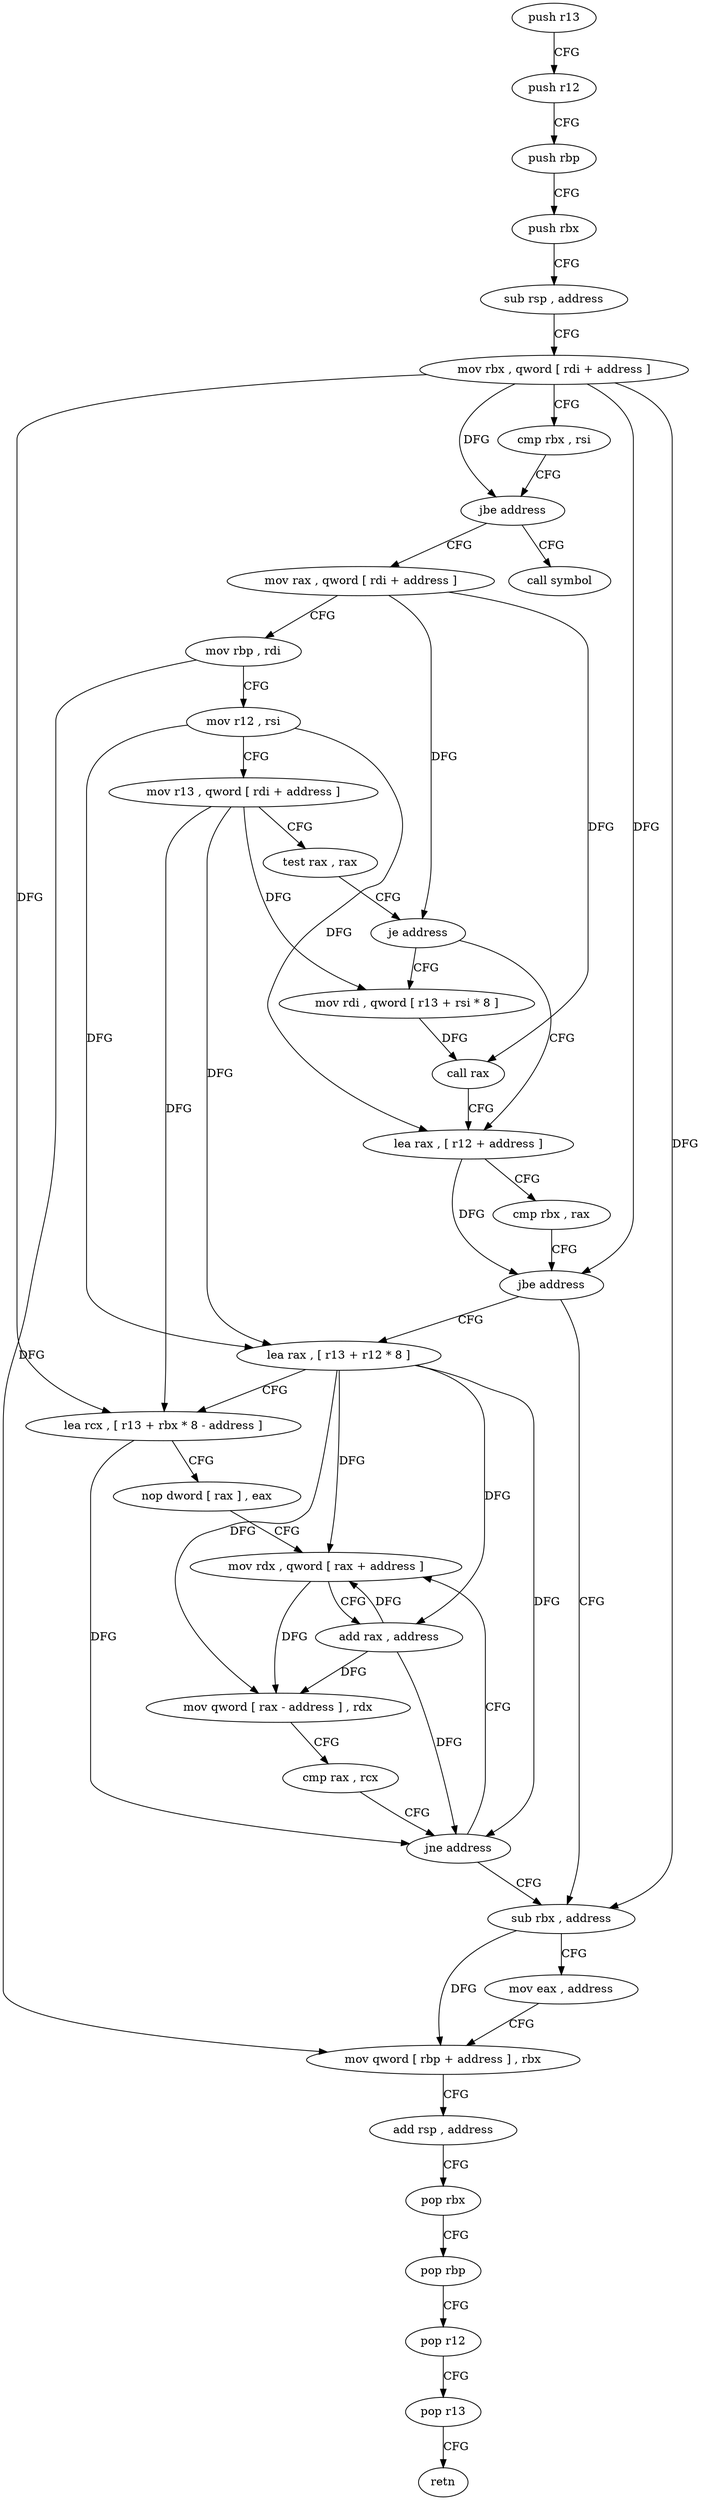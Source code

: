 digraph "func" {
"156352" [label = "push r13" ]
"156354" [label = "push r12" ]
"156356" [label = "push rbp" ]
"156357" [label = "push rbx" ]
"156358" [label = "sub rsp , address" ]
"156362" [label = "mov rbx , qword [ rdi + address ]" ]
"156366" [label = "cmp rbx , rsi" ]
"156369" [label = "jbe address" ]
"156465" [label = "call symbol" ]
"156371" [label = "mov rax , qword [ rdi + address ]" ]
"156375" [label = "mov rbp , rdi" ]
"156378" [label = "mov r12 , rsi" ]
"156381" [label = "mov r13 , qword [ rdi + address ]" ]
"156385" [label = "test rax , rax" ]
"156388" [label = "je address" ]
"156397" [label = "lea rax , [ r12 + address ]" ]
"156390" [label = "mov rdi , qword [ r13 + rsi * 8 ]" ]
"156402" [label = "cmp rbx , rax" ]
"156405" [label = "jbe address" ]
"156441" [label = "sub rbx , address" ]
"156407" [label = "lea rax , [ r13 + r12 * 8 ]" ]
"156395" [label = "call rax" ]
"156445" [label = "mov eax , address" ]
"156450" [label = "mov qword [ rbp + address ] , rbx" ]
"156454" [label = "add rsp , address" ]
"156458" [label = "pop rbx" ]
"156459" [label = "pop rbp" ]
"156460" [label = "pop r12" ]
"156462" [label = "pop r13" ]
"156464" [label = "retn" ]
"156412" [label = "lea rcx , [ r13 + rbx * 8 - address ]" ]
"156417" [label = "nop dword [ rax ] , eax" ]
"156424" [label = "mov rdx , qword [ rax + address ]" ]
"156428" [label = "add rax , address" ]
"156432" [label = "mov qword [ rax - address ] , rdx" ]
"156436" [label = "cmp rax , rcx" ]
"156439" [label = "jne address" ]
"156352" -> "156354" [ label = "CFG" ]
"156354" -> "156356" [ label = "CFG" ]
"156356" -> "156357" [ label = "CFG" ]
"156357" -> "156358" [ label = "CFG" ]
"156358" -> "156362" [ label = "CFG" ]
"156362" -> "156366" [ label = "CFG" ]
"156362" -> "156369" [ label = "DFG" ]
"156362" -> "156405" [ label = "DFG" ]
"156362" -> "156441" [ label = "DFG" ]
"156362" -> "156412" [ label = "DFG" ]
"156366" -> "156369" [ label = "CFG" ]
"156369" -> "156465" [ label = "CFG" ]
"156369" -> "156371" [ label = "CFG" ]
"156371" -> "156375" [ label = "CFG" ]
"156371" -> "156388" [ label = "DFG" ]
"156371" -> "156395" [ label = "DFG" ]
"156375" -> "156378" [ label = "CFG" ]
"156375" -> "156450" [ label = "DFG" ]
"156378" -> "156381" [ label = "CFG" ]
"156378" -> "156397" [ label = "DFG" ]
"156378" -> "156407" [ label = "DFG" ]
"156381" -> "156385" [ label = "CFG" ]
"156381" -> "156390" [ label = "DFG" ]
"156381" -> "156407" [ label = "DFG" ]
"156381" -> "156412" [ label = "DFG" ]
"156385" -> "156388" [ label = "CFG" ]
"156388" -> "156397" [ label = "CFG" ]
"156388" -> "156390" [ label = "CFG" ]
"156397" -> "156402" [ label = "CFG" ]
"156397" -> "156405" [ label = "DFG" ]
"156390" -> "156395" [ label = "DFG" ]
"156402" -> "156405" [ label = "CFG" ]
"156405" -> "156441" [ label = "CFG" ]
"156405" -> "156407" [ label = "CFG" ]
"156441" -> "156445" [ label = "CFG" ]
"156441" -> "156450" [ label = "DFG" ]
"156407" -> "156412" [ label = "CFG" ]
"156407" -> "156424" [ label = "DFG" ]
"156407" -> "156428" [ label = "DFG" ]
"156407" -> "156432" [ label = "DFG" ]
"156407" -> "156439" [ label = "DFG" ]
"156395" -> "156397" [ label = "CFG" ]
"156445" -> "156450" [ label = "CFG" ]
"156450" -> "156454" [ label = "CFG" ]
"156454" -> "156458" [ label = "CFG" ]
"156458" -> "156459" [ label = "CFG" ]
"156459" -> "156460" [ label = "CFG" ]
"156460" -> "156462" [ label = "CFG" ]
"156462" -> "156464" [ label = "CFG" ]
"156412" -> "156417" [ label = "CFG" ]
"156412" -> "156439" [ label = "DFG" ]
"156417" -> "156424" [ label = "CFG" ]
"156424" -> "156428" [ label = "CFG" ]
"156424" -> "156432" [ label = "DFG" ]
"156428" -> "156432" [ label = "DFG" ]
"156428" -> "156424" [ label = "DFG" ]
"156428" -> "156439" [ label = "DFG" ]
"156432" -> "156436" [ label = "CFG" ]
"156436" -> "156439" [ label = "CFG" ]
"156439" -> "156424" [ label = "CFG" ]
"156439" -> "156441" [ label = "CFG" ]
}
